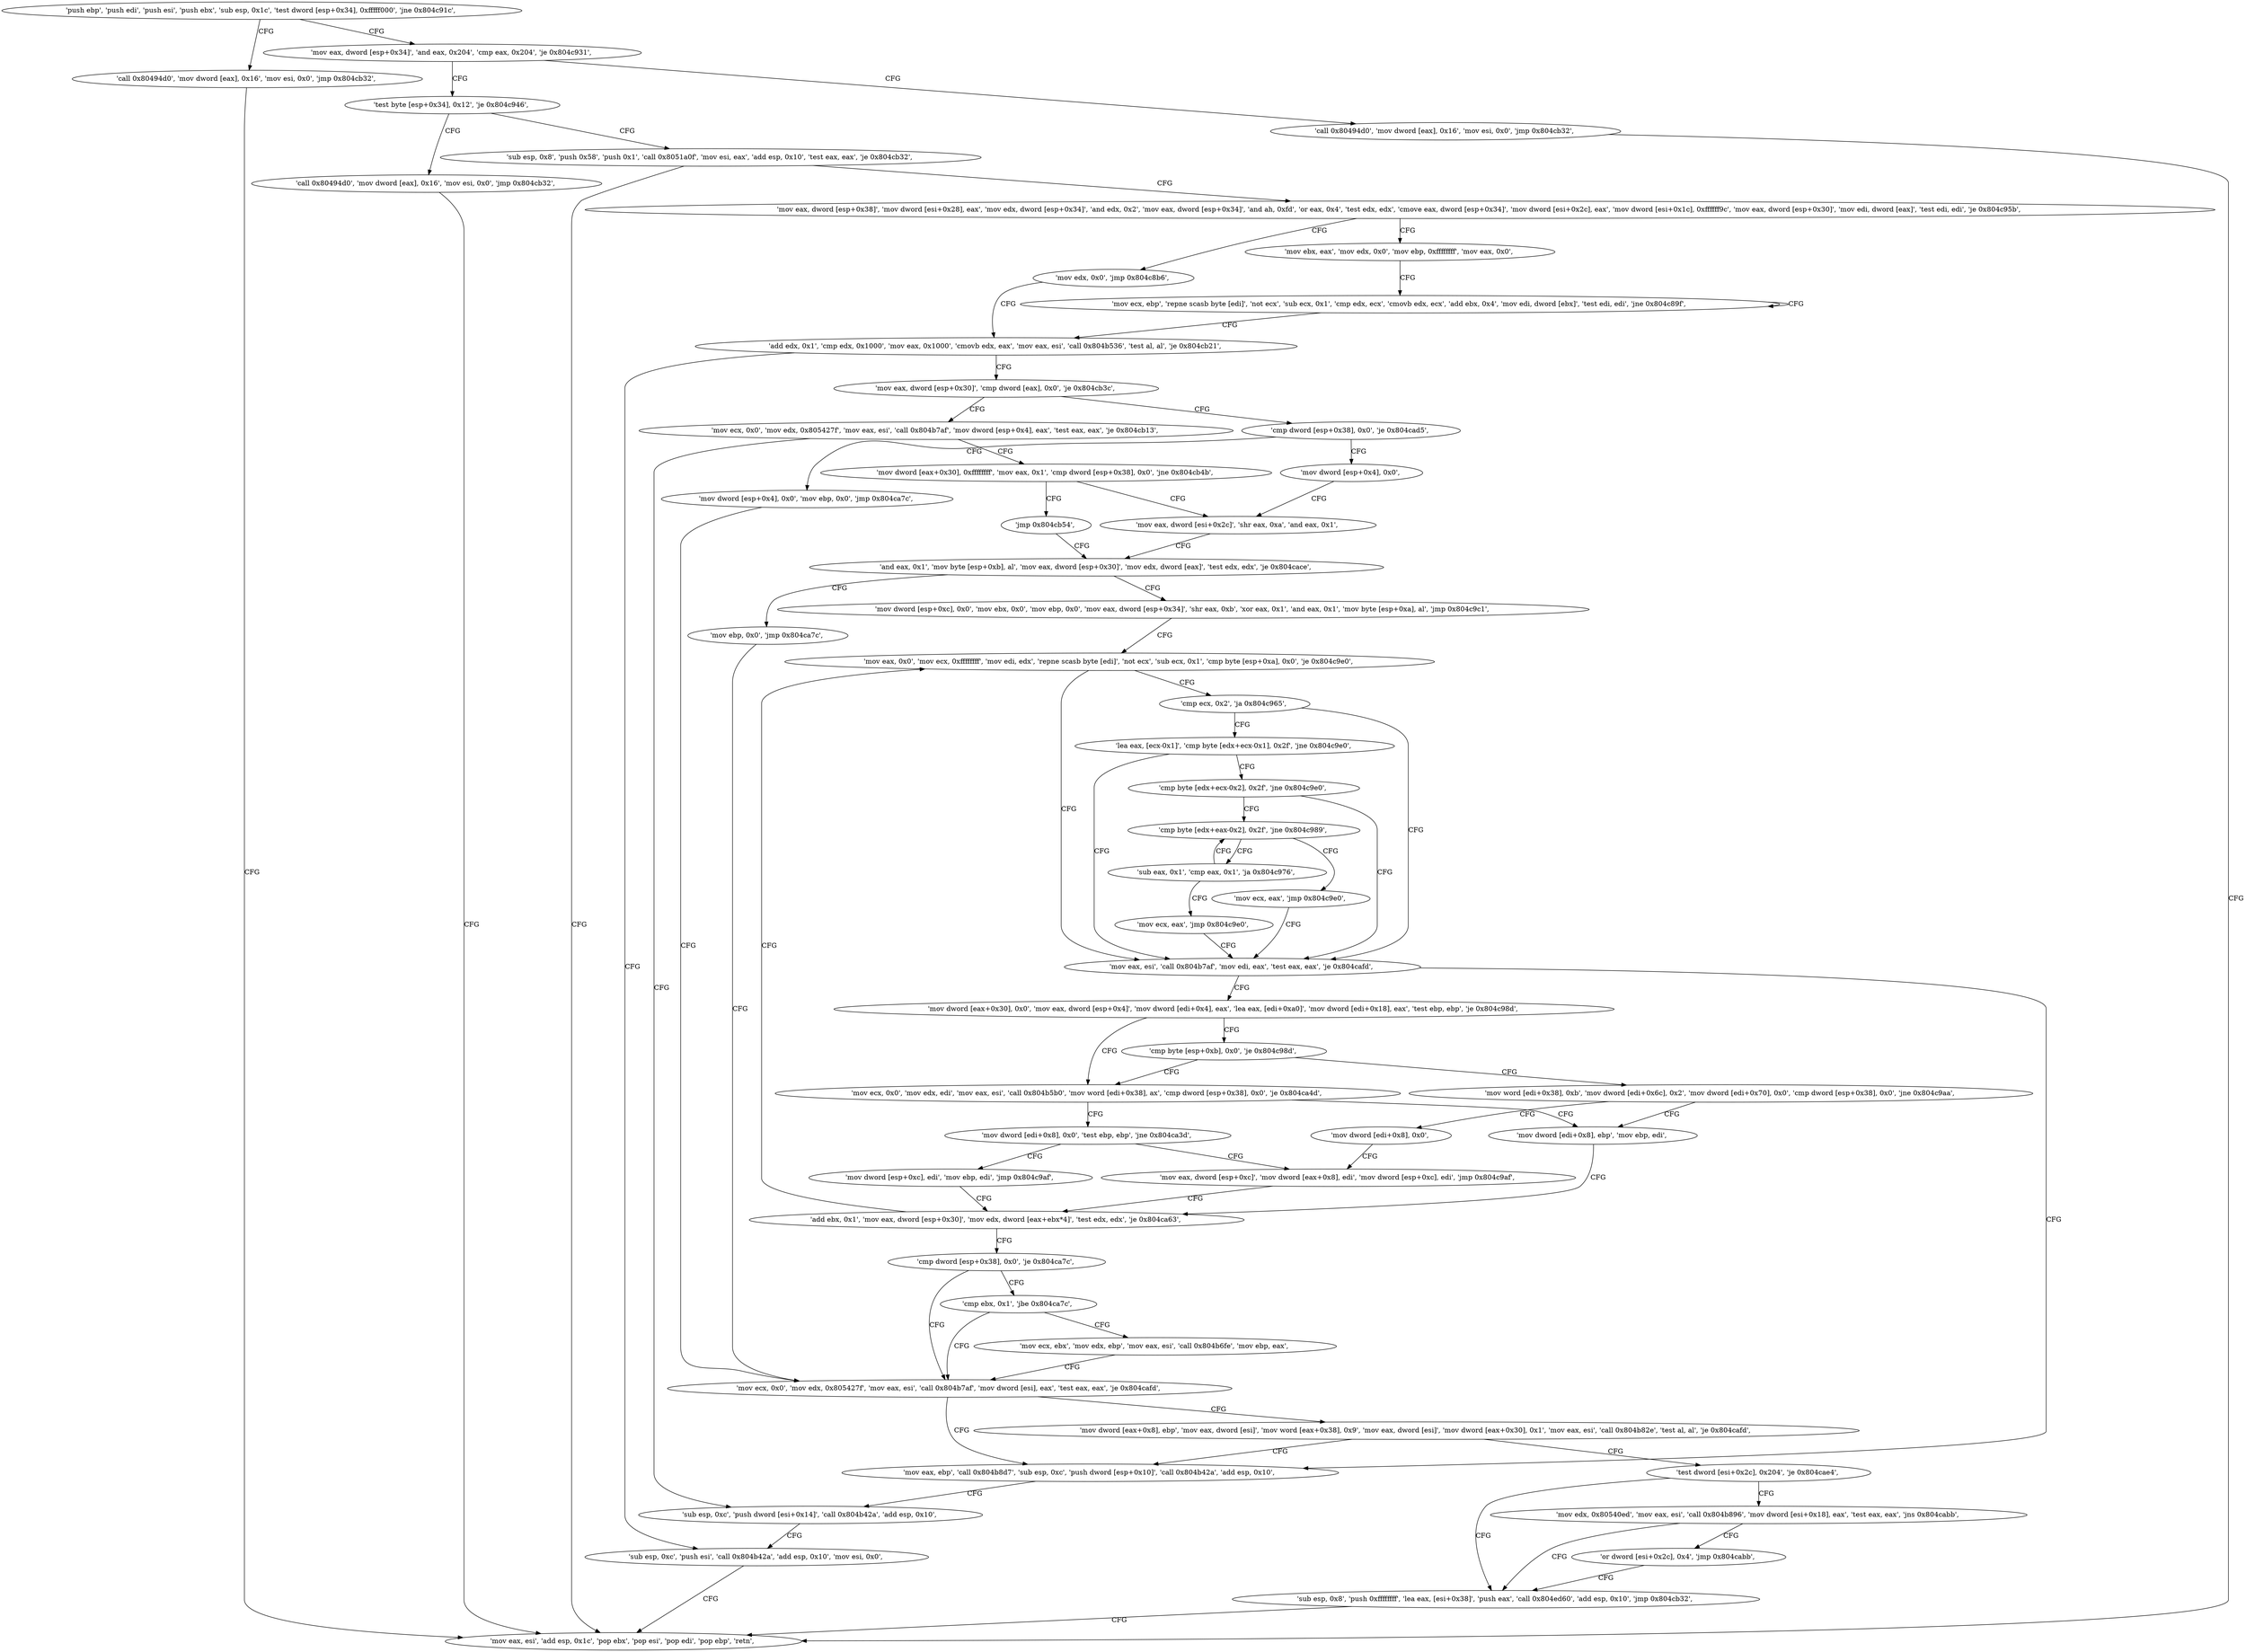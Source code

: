digraph "func" {
"134531082" [label = "'push ebp', 'push edi', 'push esi', 'push ebx', 'sub esp, 0x1c', 'test dword [esp+0x34], 0xfffff000', 'jne 0x804c91c', " ]
"134531356" [label = "'call 0x80494d0', 'mov dword [eax], 0x16', 'mov esi, 0x0', 'jmp 0x804cb32', " ]
"134531103" [label = "'mov eax, dword [esp+0x34]', 'and eax, 0x204', 'cmp eax, 0x204', 'je 0x804c931', " ]
"134531890" [label = "'mov eax, esi', 'add esp, 0x1c', 'pop ebx', 'pop esi', 'pop edi', 'pop ebp', 'retn', " ]
"134531377" [label = "'call 0x80494d0', 'mov dword [eax], 0x16', 'mov esi, 0x0', 'jmp 0x804cb32', " ]
"134531123" [label = "'test byte [esp+0x34], 0x12', 'je 0x804c946', " ]
"134531398" [label = "'call 0x80494d0', 'mov dword [eax], 0x16', 'mov esi, 0x0', 'jmp 0x804cb32', " ]
"134531134" [label = "'sub esp, 0x8', 'push 0x58', 'push 0x1', 'call 0x8051a0f', 'mov esi, eax', 'add esp, 0x10', 'test eax, eax', 'je 0x804cb32', " ]
"134531159" [label = "'mov eax, dword [esp+0x38]', 'mov dword [esi+0x28], eax', 'mov edx, dword [esp+0x34]', 'and edx, 0x2', 'mov eax, dword [esp+0x34]', 'and ah, 0xfd', 'or eax, 0x4', 'test edx, edx', 'cmove eax, dword [esp+0x34]', 'mov dword [esi+0x2c], eax', 'mov dword [esi+0x1c], 0xffffff9c', 'mov eax, dword [esp+0x30]', 'mov edi, dword [eax]', 'test edi, edi', 'je 0x804c95b', " ]
"134531419" [label = "'mov edx, 0x0', 'jmp 0x804c8b6', " ]
"134531214" [label = "'mov ebx, eax', 'mov edx, 0x0', 'mov ebp, 0xffffffff', 'mov eax, 0x0', " ]
"134531254" [label = "'add edx, 0x1', 'cmp edx, 0x1000', 'mov eax, 0x1000', 'cmovb edx, eax', 'mov eax, esi', 'call 0x804b536', 'test al, al', 'je 0x804cb21', " ]
"134531231" [label = "'mov ecx, ebp', 'repne scasb byte [edi]', 'not ecx', 'sub ecx, 0x1', 'cmp edx, ecx', 'cmovb edx, ecx', 'add ebx, 0x4', 'mov edi, dword [ebx]', 'test edi, edi', 'jne 0x804c89f', " ]
"134531873" [label = "'sub esp, 0xc', 'push esi', 'call 0x804b42a', 'add esp, 0x10', 'mov esi, 0x0', " ]
"134531286" [label = "'mov eax, dword [esp+0x30]', 'cmp dword [eax], 0x0', 'je 0x804cb3c', " ]
"134531900" [label = "'cmp dword [esp+0x38], 0x0', 'je 0x804cad5', " ]
"134531299" [label = "'mov ecx, 0x0', 'mov edx, 0x805427f', 'mov eax, esi', 'call 0x804b7af', 'mov dword [esp+0x4], eax', 'test eax, eax', 'je 0x804cb13', " ]
"134531797" [label = "'mov dword [esp+0x4], 0x0', 'mov ebp, 0x0', 'jmp 0x804ca7c', " ]
"134531907" [label = "'mov dword [esp+0x4], 0x0', " ]
"134531859" [label = "'sub esp, 0xc', 'push dword [esi+0x14]', 'call 0x804b42a', 'add esp, 0x10', " ]
"134531328" [label = "'mov dword [eax+0x30], 0xffffffff', 'mov eax, 0x1', 'cmp dword [esp+0x38], 0x0', 'jne 0x804cb4b', " ]
"134531708" [label = "'mov ecx, 0x0', 'mov edx, 0x805427f', 'mov eax, esi', 'call 0x804b7af', 'mov dword [esi], eax', 'test eax, eax', 'je 0x804cafd', " ]
"134531915" [label = "'mov eax, dword [esi+0x2c]', 'shr eax, 0xa', 'and eax, 0x1', " ]
"134531351" [label = "'jmp 0x804cb54', " ]
"134531837" [label = "'mov eax, ebp', 'call 0x804b8d7', 'sub esp, 0xc', 'push dword [esp+0x10]', 'call 0x804b42a', 'add esp, 0x10', " ]
"134531731" [label = "'mov dword [eax+0x8], ebp', 'mov eax, dword [esi]', 'mov word [eax+0x38], 0x9', 'mov eax, dword [esi]', 'mov dword [eax+0x30], 0x1', 'mov eax, esi', 'call 0x804b82e', 'test al, al', 'je 0x804cafd', " ]
"134531790" [label = "'mov ebp, 0x0', 'jmp 0x804ca7c', " ]
"134531945" [label = "'mov dword [esp+0xc], 0x0', 'mov ebx, 0x0', 'mov ebp, 0x0', 'mov eax, dword [esp+0x34]', 'shr eax, 0xb', 'xor eax, 0x1', 'and eax, 0x1', 'mov byte [esp+0xa], al', 'jmp 0x804c9c1', " ]
"134531521" [label = "'mov eax, 0x0', 'mov ecx, 0xffffffff', 'mov edi, edx', 'repne scasb byte [edi]', 'not ecx', 'sub ecx, 0x1', 'cmp byte [esp+0xa], 0x0', 'je 0x804c9e0', " ]
"134531924" [label = "'and eax, 0x1', 'mov byte [esp+0xb], al', 'mov eax, dword [esp+0x30]', 'mov edx, dword [eax]', 'test edx, edx', 'je 0x804cace', " ]
"134531762" [label = "'test dword [esi+0x2c], 0x204', 'je 0x804cae4', " ]
"134531552" [label = "'mov eax, esi', 'call 0x804b7af', 'mov edi, eax', 'test eax, eax', 'je 0x804cafd', " ]
"134531547" [label = "'cmp ecx, 0x2', 'ja 0x804c965', " ]
"134531812" [label = "'mov edx, 0x80540ed', 'mov eax, esi', 'call 0x804b896', 'mov dword [esi+0x18], eax', 'test eax, eax', 'jns 0x804cabb', " ]
"134531771" [label = "'sub esp, 0x8', 'push 0xffffffff', 'lea eax, [esi+0x38]', 'push eax', 'call 0x804ed60', 'add esp, 0x10', 'jmp 0x804cb32', " ]
"134531569" [label = "'mov dword [eax+0x30], 0x0', 'mov eax, dword [esp+0x4]', 'mov dword [edi+0x4], eax', 'lea eax, [edi+0xa0]', 'mov dword [edi+0x18], eax', 'test ebp, ebp', 'je 0x804c98d', " ]
"134531429" [label = "'lea eax, [ecx-0x1]', 'cmp byte [edx+ecx-0x1], 0x2f', 'jne 0x804c9e0', " ]
"134531831" [label = "'or dword [esi+0x2c], 0x4', 'jmp 0x804cabb', " ]
"134531469" [label = "'mov ecx, 0x0', 'mov edx, edi', 'mov eax, esi', 'call 0x804b5b0', 'mov word [edi+0x38], ax', 'cmp dword [esp+0x38], 0x0', 'je 0x804ca4d', " ]
"134531596" [label = "'cmp byte [esp+0xb], 0x0', 'je 0x804c98d', " ]
"134531439" [label = "'cmp byte [edx+ecx-0x2], 0x2f', 'jne 0x804c9e0', " ]
"134531661" [label = "'mov dword [edi+0x8], 0x0', 'test ebp, ebp', 'jne 0x804ca3d', " ]
"134531498" [label = "'mov dword [edi+0x8], ebp', 'mov ebp, edi', " ]
"134531607" [label = "'mov word [edi+0x38], 0xb', 'mov dword [edi+0x6c], 0x2', 'mov dword [edi+0x70], 0x0', 'cmp dword [esp+0x38], 0x0', 'jne 0x804c9aa', " ]
"134531446" [label = "'cmp byte [edx+eax-0x2], 0x2f', 'jne 0x804c989', " ]
"134531645" [label = "'mov eax, dword [esp+0xc]', 'mov dword [eax+0x8], edi', 'mov dword [esp+0xc], edi', 'jmp 0x804c9af', " ]
"134531672" [label = "'mov dword [esp+0xc], edi', 'mov ebp, edi', 'jmp 0x804c9af', " ]
"134531503" [label = "'add ebx, 0x1', 'mov eax, dword [esp+0x30]', 'mov edx, dword [eax+ebx*4]', 'test edx, edx', 'je 0x804ca63', " ]
"134531638" [label = "'mov dword [edi+0x8], 0x0', " ]
"134531465" [label = "'mov ecx, eax', 'jmp 0x804c9e0', " ]
"134531453" [label = "'sub eax, 0x1', 'cmp eax, 0x1', 'ja 0x804c976', " ]
"134531683" [label = "'cmp dword [esp+0x38], 0x0', 'je 0x804ca7c', " ]
"134531690" [label = "'cmp ebx, 0x1', 'jbe 0x804ca7c', " ]
"134531461" [label = "'mov ecx, eax', 'jmp 0x804c9e0', " ]
"134531695" [label = "'mov ecx, ebx', 'mov edx, ebp', 'mov eax, esi', 'call 0x804b6fe', 'mov ebp, eax', " ]
"134531082" -> "134531356" [ label = "CFG" ]
"134531082" -> "134531103" [ label = "CFG" ]
"134531356" -> "134531890" [ label = "CFG" ]
"134531103" -> "134531377" [ label = "CFG" ]
"134531103" -> "134531123" [ label = "CFG" ]
"134531377" -> "134531890" [ label = "CFG" ]
"134531123" -> "134531398" [ label = "CFG" ]
"134531123" -> "134531134" [ label = "CFG" ]
"134531398" -> "134531890" [ label = "CFG" ]
"134531134" -> "134531890" [ label = "CFG" ]
"134531134" -> "134531159" [ label = "CFG" ]
"134531159" -> "134531419" [ label = "CFG" ]
"134531159" -> "134531214" [ label = "CFG" ]
"134531419" -> "134531254" [ label = "CFG" ]
"134531214" -> "134531231" [ label = "CFG" ]
"134531254" -> "134531873" [ label = "CFG" ]
"134531254" -> "134531286" [ label = "CFG" ]
"134531231" -> "134531231" [ label = "CFG" ]
"134531231" -> "134531254" [ label = "CFG" ]
"134531873" -> "134531890" [ label = "CFG" ]
"134531286" -> "134531900" [ label = "CFG" ]
"134531286" -> "134531299" [ label = "CFG" ]
"134531900" -> "134531797" [ label = "CFG" ]
"134531900" -> "134531907" [ label = "CFG" ]
"134531299" -> "134531859" [ label = "CFG" ]
"134531299" -> "134531328" [ label = "CFG" ]
"134531797" -> "134531708" [ label = "CFG" ]
"134531907" -> "134531915" [ label = "CFG" ]
"134531859" -> "134531873" [ label = "CFG" ]
"134531328" -> "134531915" [ label = "CFG" ]
"134531328" -> "134531351" [ label = "CFG" ]
"134531708" -> "134531837" [ label = "CFG" ]
"134531708" -> "134531731" [ label = "CFG" ]
"134531915" -> "134531924" [ label = "CFG" ]
"134531351" -> "134531924" [ label = "CFG" ]
"134531837" -> "134531859" [ label = "CFG" ]
"134531731" -> "134531837" [ label = "CFG" ]
"134531731" -> "134531762" [ label = "CFG" ]
"134531790" -> "134531708" [ label = "CFG" ]
"134531945" -> "134531521" [ label = "CFG" ]
"134531521" -> "134531552" [ label = "CFG" ]
"134531521" -> "134531547" [ label = "CFG" ]
"134531924" -> "134531790" [ label = "CFG" ]
"134531924" -> "134531945" [ label = "CFG" ]
"134531762" -> "134531812" [ label = "CFG" ]
"134531762" -> "134531771" [ label = "CFG" ]
"134531552" -> "134531837" [ label = "CFG" ]
"134531552" -> "134531569" [ label = "CFG" ]
"134531547" -> "134531429" [ label = "CFG" ]
"134531547" -> "134531552" [ label = "CFG" ]
"134531812" -> "134531771" [ label = "CFG" ]
"134531812" -> "134531831" [ label = "CFG" ]
"134531771" -> "134531890" [ label = "CFG" ]
"134531569" -> "134531469" [ label = "CFG" ]
"134531569" -> "134531596" [ label = "CFG" ]
"134531429" -> "134531552" [ label = "CFG" ]
"134531429" -> "134531439" [ label = "CFG" ]
"134531831" -> "134531771" [ label = "CFG" ]
"134531469" -> "134531661" [ label = "CFG" ]
"134531469" -> "134531498" [ label = "CFG" ]
"134531596" -> "134531469" [ label = "CFG" ]
"134531596" -> "134531607" [ label = "CFG" ]
"134531439" -> "134531552" [ label = "CFG" ]
"134531439" -> "134531446" [ label = "CFG" ]
"134531661" -> "134531645" [ label = "CFG" ]
"134531661" -> "134531672" [ label = "CFG" ]
"134531498" -> "134531503" [ label = "CFG" ]
"134531607" -> "134531498" [ label = "CFG" ]
"134531607" -> "134531638" [ label = "CFG" ]
"134531446" -> "134531465" [ label = "CFG" ]
"134531446" -> "134531453" [ label = "CFG" ]
"134531645" -> "134531503" [ label = "CFG" ]
"134531672" -> "134531503" [ label = "CFG" ]
"134531503" -> "134531683" [ label = "CFG" ]
"134531503" -> "134531521" [ label = "CFG" ]
"134531638" -> "134531645" [ label = "CFG" ]
"134531465" -> "134531552" [ label = "CFG" ]
"134531453" -> "134531446" [ label = "CFG" ]
"134531453" -> "134531461" [ label = "CFG" ]
"134531683" -> "134531708" [ label = "CFG" ]
"134531683" -> "134531690" [ label = "CFG" ]
"134531690" -> "134531708" [ label = "CFG" ]
"134531690" -> "134531695" [ label = "CFG" ]
"134531461" -> "134531552" [ label = "CFG" ]
"134531695" -> "134531708" [ label = "CFG" ]
}
